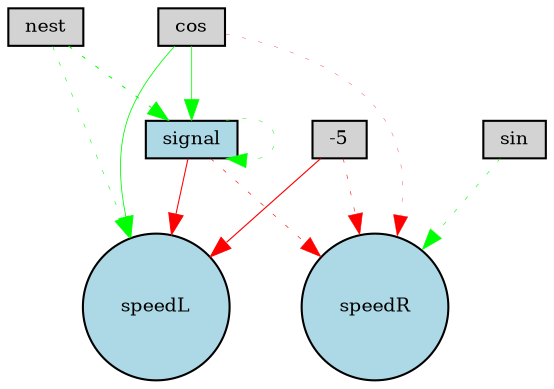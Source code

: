 digraph {
	node [fontsize=9 height=0.2 shape=circle width=0.2]
	cos [fillcolor=lightgray shape=box style=filled]
	sin [fillcolor=lightgray shape=box style=filled]
	nest [fillcolor=lightgray shape=box style=filled]
	signal [fillcolor=lightgray shape=box style=filled]
	-5 [fillcolor=lightgray shape=box style=filled]
	speedL [fillcolor=lightblue style=filled]
	speedR [fillcolor=lightblue style=filled]
	signal [fillcolor=lightblue style=filled]
	-5 -> speedL [color=red penwidth=0.547651554259934 style=solid]
	signal -> signal [color=green penwidth=0.23800871978062163 style=dotted]
	sin -> speedR [color=green penwidth=0.28480563889997923 style=dotted]
	-5 -> speedR [color=red penwidth=0.27079962542505 style=dotted]
	signal -> speedR [color=red penwidth=0.29671254525915225 style=dotted]
	cos -> speedL [color=green penwidth=0.40673941830383287 style=solid]
	signal -> speedL [color=red penwidth=0.5089882487930889 style=solid]
	nest -> signal [color=green penwidth=0.4708703909831091 style=dotted]
	cos -> signal [color=green penwidth=0.3737716947457931 style=solid]
	cos -> speedR [color=red penwidth=0.15524680075382008 style=dotted]
	nest -> speedL [color=green penwidth=0.26972522609354743 style=dotted]
}
